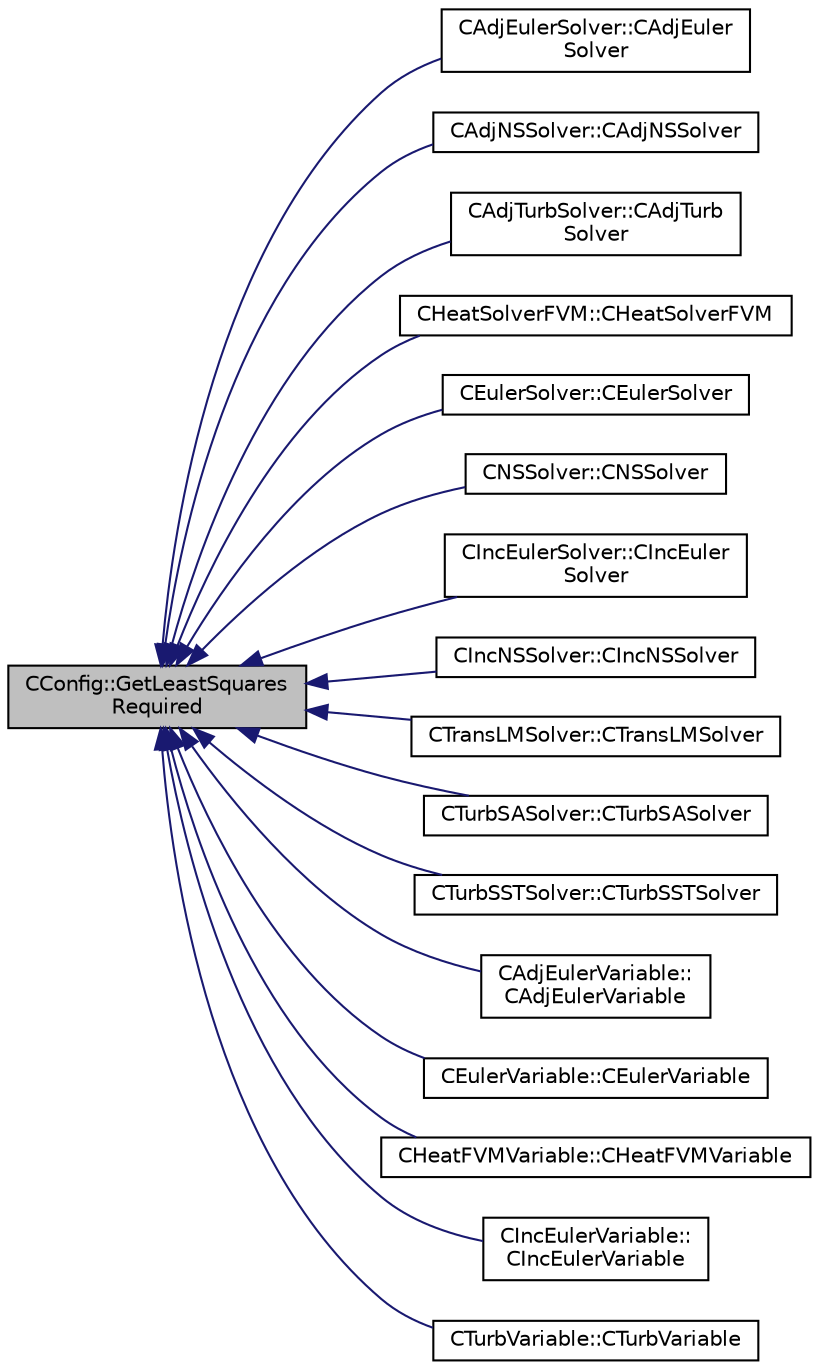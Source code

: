 digraph "CConfig::GetLeastSquaresRequired"
{
  edge [fontname="Helvetica",fontsize="10",labelfontname="Helvetica",labelfontsize="10"];
  node [fontname="Helvetica",fontsize="10",shape=record];
  rankdir="LR";
  Node6058 [label="CConfig::GetLeastSquares\lRequired",height=0.2,width=0.4,color="black", fillcolor="grey75", style="filled", fontcolor="black"];
  Node6058 -> Node6059 [dir="back",color="midnightblue",fontsize="10",style="solid",fontname="Helvetica"];
  Node6059 [label="CAdjEulerSolver::CAdjEuler\lSolver",height=0.2,width=0.4,color="black", fillcolor="white", style="filled",URL="$class_c_adj_euler_solver.html#a0a739888df9436d4707665d152a7af1a"];
  Node6058 -> Node6060 [dir="back",color="midnightblue",fontsize="10",style="solid",fontname="Helvetica"];
  Node6060 [label="CAdjNSSolver::CAdjNSSolver",height=0.2,width=0.4,color="black", fillcolor="white", style="filled",URL="$class_c_adj_n_s_solver.html#a323f1dc7c0b9fe00d1911eeeea365d46"];
  Node6058 -> Node6061 [dir="back",color="midnightblue",fontsize="10",style="solid",fontname="Helvetica"];
  Node6061 [label="CAdjTurbSolver::CAdjTurb\lSolver",height=0.2,width=0.4,color="black", fillcolor="white", style="filled",URL="$class_c_adj_turb_solver.html#a621bdae0b081f25a67425cc037cd90a2"];
  Node6058 -> Node6062 [dir="back",color="midnightblue",fontsize="10",style="solid",fontname="Helvetica"];
  Node6062 [label="CHeatSolverFVM::CHeatSolverFVM",height=0.2,width=0.4,color="black", fillcolor="white", style="filled",URL="$class_c_heat_solver_f_v_m.html#a42af03c3f465c905fbc3ecbee398f5be",tooltip="Constructor of the class. "];
  Node6058 -> Node6063 [dir="back",color="midnightblue",fontsize="10",style="solid",fontname="Helvetica"];
  Node6063 [label="CEulerSolver::CEulerSolver",height=0.2,width=0.4,color="black", fillcolor="white", style="filled",URL="$class_c_euler_solver.html#ae1e74218b4e943111b100d7ddcbd4db9"];
  Node6058 -> Node6064 [dir="back",color="midnightblue",fontsize="10",style="solid",fontname="Helvetica"];
  Node6064 [label="CNSSolver::CNSSolver",height=0.2,width=0.4,color="black", fillcolor="white", style="filled",URL="$class_c_n_s_solver.html#a2a8ad49c42b4546696e631cf44b7788b"];
  Node6058 -> Node6065 [dir="back",color="midnightblue",fontsize="10",style="solid",fontname="Helvetica"];
  Node6065 [label="CIncEulerSolver::CIncEuler\lSolver",height=0.2,width=0.4,color="black", fillcolor="white", style="filled",URL="$class_c_inc_euler_solver.html#a91f644b8f9a00215bac5bcd31dfc06d8"];
  Node6058 -> Node6066 [dir="back",color="midnightblue",fontsize="10",style="solid",fontname="Helvetica"];
  Node6066 [label="CIncNSSolver::CIncNSSolver",height=0.2,width=0.4,color="black", fillcolor="white", style="filled",URL="$class_c_inc_n_s_solver.html#a82152ac7e91fb1c5c073d98a1f08e2aa"];
  Node6058 -> Node6067 [dir="back",color="midnightblue",fontsize="10",style="solid",fontname="Helvetica"];
  Node6067 [label="CTransLMSolver::CTransLMSolver",height=0.2,width=0.4,color="black", fillcolor="white", style="filled",URL="$class_c_trans_l_m_solver.html#a4975cbf30f2954e3da1244832999eda0"];
  Node6058 -> Node6068 [dir="back",color="midnightblue",fontsize="10",style="solid",fontname="Helvetica"];
  Node6068 [label="CTurbSASolver::CTurbSASolver",height=0.2,width=0.4,color="black", fillcolor="white", style="filled",URL="$class_c_turb_s_a_solver.html#a06a8b09d1563dd48f364ff6e97c25cd8"];
  Node6058 -> Node6069 [dir="back",color="midnightblue",fontsize="10",style="solid",fontname="Helvetica"];
  Node6069 [label="CTurbSSTSolver::CTurbSSTSolver",height=0.2,width=0.4,color="black", fillcolor="white", style="filled",URL="$class_c_turb_s_s_t_solver.html#a84beba65418c7c2ca4f4843b989b360a"];
  Node6058 -> Node6070 [dir="back",color="midnightblue",fontsize="10",style="solid",fontname="Helvetica"];
  Node6070 [label="CAdjEulerVariable::\lCAdjEulerVariable",height=0.2,width=0.4,color="black", fillcolor="white", style="filled",URL="$class_c_adj_euler_variable.html#afb9c76a9feea451fef96ccc73a39f88e",tooltip="Constructor of the class. "];
  Node6058 -> Node6071 [dir="back",color="midnightblue",fontsize="10",style="solid",fontname="Helvetica"];
  Node6071 [label="CEulerVariable::CEulerVariable",height=0.2,width=0.4,color="black", fillcolor="white", style="filled",URL="$class_c_euler_variable.html#ade86db4d9a252b44f78b869d4b92f8c4",tooltip="Constructor of the class. "];
  Node6058 -> Node6072 [dir="back",color="midnightblue",fontsize="10",style="solid",fontname="Helvetica"];
  Node6072 [label="CHeatFVMVariable::CHeatFVMVariable",height=0.2,width=0.4,color="black", fillcolor="white", style="filled",URL="$class_c_heat_f_v_m_variable.html#a350d1a2ef9d4d77970d7e7247be61045",tooltip="Constructor of the class. "];
  Node6058 -> Node6073 [dir="back",color="midnightblue",fontsize="10",style="solid",fontname="Helvetica"];
  Node6073 [label="CIncEulerVariable::\lCIncEulerVariable",height=0.2,width=0.4,color="black", fillcolor="white", style="filled",URL="$class_c_inc_euler_variable.html#ad2ad42fd59f16e9e7172eeec61b57ffb",tooltip="Constructor of the class. "];
  Node6058 -> Node6074 [dir="back",color="midnightblue",fontsize="10",style="solid",fontname="Helvetica"];
  Node6074 [label="CTurbVariable::CTurbVariable",height=0.2,width=0.4,color="black", fillcolor="white", style="filled",URL="$class_c_turb_variable.html#a1ef4aa3ab3453bbb01c837535a47a02e",tooltip="Constructor of the class. "];
}
